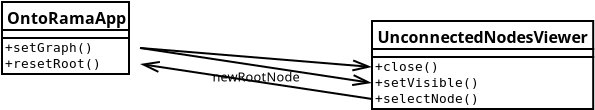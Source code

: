 <?xml version="1.0" encoding="UTF-8"?>
<dia:diagram xmlns:dia="http://www.lysator.liu.se/~alla/dia/"><dia:layer name="Background" visible="true"><dia:object type="UML - Class" version="0" id="O0"><dia:attribute name="obj_pos"><dia:point val="3.6,2.25"/></dia:attribute><dia:attribute name="obj_bb"><dia:rectangle val="3.55,2.2;10.55,5.9"/></dia:attribute><dia:attribute name="elem_corner"><dia:point val="3.6,2.25"/></dia:attribute><dia:attribute name="elem_width"><dia:real val="6.9"/></dia:attribute><dia:attribute name="elem_height"><dia:real val="3.6"/></dia:attribute><dia:attribute name="name"><dia:string>#OntoRamaApp#</dia:string></dia:attribute><dia:attribute name="stereotype"><dia:string/></dia:attribute><dia:attribute name="abstract"><dia:boolean val="false"/></dia:attribute><dia:attribute name="suppress_attributes"><dia:boolean val="false"/></dia:attribute><dia:attribute name="suppress_operations"><dia:boolean val="false"/></dia:attribute><dia:attribute name="visible_attributes"><dia:boolean val="true"/></dia:attribute><dia:attribute name="visible_operations"><dia:boolean val="true"/></dia:attribute><dia:attribute name="foreground_color"><dia:color val="#000000"/></dia:attribute><dia:attribute name="background_color"><dia:color val="#ffffff"/></dia:attribute><dia:attribute name="attributes"/><dia:attribute name="operations"><dia:composite type="umloperation"><dia:attribute name="name"><dia:string>#setGraph#</dia:string></dia:attribute><dia:attribute name="type"><dia:string/></dia:attribute><dia:attribute name="visibility"><dia:enum val="0"/></dia:attribute><dia:attribute name="abstract"><dia:boolean val="false"/></dia:attribute><dia:attribute name="class_scope"><dia:boolean val="false"/></dia:attribute><dia:attribute name="parameters"/></dia:composite><dia:composite type="umloperation"><dia:attribute name="name"><dia:string>#resetRoot#</dia:string></dia:attribute><dia:attribute name="type"><dia:string/></dia:attribute><dia:attribute name="visibility"><dia:enum val="0"/></dia:attribute><dia:attribute name="abstract"><dia:boolean val="false"/></dia:attribute><dia:attribute name="class_scope"><dia:boolean val="false"/></dia:attribute><dia:attribute name="parameters"/></dia:composite></dia:attribute><dia:attribute name="template"><dia:boolean val="false"/></dia:attribute><dia:attribute name="templates"/></dia:object><dia:object type="UML - Class" version="0" id="O1"><dia:attribute name="obj_pos"><dia:point val="22.1,3.2"/></dia:attribute><dia:attribute name="obj_bb"><dia:rectangle val="22.05,3.15;34.02,7.65"/></dia:attribute><dia:attribute name="elem_corner"><dia:point val="22.1,3.2"/></dia:attribute><dia:attribute name="elem_width"><dia:real val="11.87"/></dia:attribute><dia:attribute name="elem_height"><dia:real val="4.4"/></dia:attribute><dia:attribute name="name"><dia:string>#UnconnectedNodesViewer#</dia:string></dia:attribute><dia:attribute name="stereotype"><dia:string/></dia:attribute><dia:attribute name="abstract"><dia:boolean val="false"/></dia:attribute><dia:attribute name="suppress_attributes"><dia:boolean val="false"/></dia:attribute><dia:attribute name="suppress_operations"><dia:boolean val="false"/></dia:attribute><dia:attribute name="visible_attributes"><dia:boolean val="true"/></dia:attribute><dia:attribute name="visible_operations"><dia:boolean val="true"/></dia:attribute><dia:attribute name="foreground_color"><dia:color val="#000000"/></dia:attribute><dia:attribute name="background_color"><dia:color val="#ffffff"/></dia:attribute><dia:attribute name="attributes"/><dia:attribute name="operations"><dia:composite type="umloperation"><dia:attribute name="name"><dia:string>#close#</dia:string></dia:attribute><dia:attribute name="type"><dia:string/></dia:attribute><dia:attribute name="visibility"><dia:enum val="0"/></dia:attribute><dia:attribute name="abstract"><dia:boolean val="false"/></dia:attribute><dia:attribute name="class_scope"><dia:boolean val="false"/></dia:attribute><dia:attribute name="parameters"/></dia:composite><dia:composite type="umloperation"><dia:attribute name="name"><dia:string>#setVisible#</dia:string></dia:attribute><dia:attribute name="type"><dia:string/></dia:attribute><dia:attribute name="visibility"><dia:enum val="0"/></dia:attribute><dia:attribute name="abstract"><dia:boolean val="false"/></dia:attribute><dia:attribute name="class_scope"><dia:boolean val="false"/></dia:attribute><dia:attribute name="parameters"/></dia:composite><dia:composite type="umloperation"><dia:attribute name="name"><dia:string>#selectNode#</dia:string></dia:attribute><dia:attribute name="type"><dia:string/></dia:attribute><dia:attribute name="visibility"><dia:enum val="0"/></dia:attribute><dia:attribute name="abstract"><dia:boolean val="false"/></dia:attribute><dia:attribute name="class_scope"><dia:boolean val="false"/></dia:attribute><dia:attribute name="parameters"/></dia:composite></dia:attribute><dia:attribute name="template"><dia:boolean val="false"/></dia:attribute><dia:attribute name="templates"/></dia:object><dia:object type="UML - Message" version="0" id="O2"><dia:attribute name="obj_pos"><dia:point val="10.5,4.55"/></dia:attribute><dia:attribute name="obj_bb"><dia:rectangle val="10.444,4.493;22.209,6.703"/></dia:attribute><dia:attribute name="conn_endpoints"><dia:point val="10.5,4.55"/><dia:point val="22.1,6.3"/></dia:attribute><dia:attribute name="text"><dia:string>##</dia:string></dia:attribute><dia:attribute name="type"><dia:enum val="3"/></dia:attribute><dia:attribute name="text_pos"><dia:point val="16.3,5.425"/></dia:attribute><dia:connections><dia:connection handle="0" to="O0" connection="9"/><dia:connection handle="1" to="O1" connection="10"/></dia:connections></dia:object><dia:object type="UML - Message" version="0" id="O3"><dia:attribute name="obj_pos"><dia:point val="10.5,4.55"/></dia:attribute><dia:attribute name="obj_bb"><dia:rectangle val="10.447,4.385;22.183,5.903"/></dia:attribute><dia:attribute name="conn_endpoints"><dia:point val="10.5,4.55"/><dia:point val="22.1,5.5"/></dia:attribute><dia:attribute name="text"><dia:string>##</dia:string></dia:attribute><dia:attribute name="type"><dia:enum val="3"/></dia:attribute><dia:attribute name="text_pos"><dia:point val="16.3,5.025"/></dia:attribute><dia:connections><dia:connection handle="0" to="O0" connection="9"/><dia:connection handle="1" to="O1" connection="8"/></dia:connections></dia:object><dia:object type="UML - Message" version="0" id="O4"><dia:attribute name="obj_pos"><dia:point val="22.1,7.1"/></dia:attribute><dia:attribute name="obj_bb"><dia:rectangle val="10.391,4.947;22.157,7.157"/></dia:attribute><dia:attribute name="conn_endpoints"><dia:point val="22.1,7.1"/><dia:point val="10.5,5.35"/></dia:attribute><dia:attribute name="text"><dia:string>#newRootNode#</dia:string></dia:attribute><dia:attribute name="type"><dia:enum val="3"/></dia:attribute><dia:attribute name="text_pos"><dia:point val="16.3,6.225"/></dia:attribute><dia:connections><dia:connection handle="0" to="O1" connection="12"/><dia:connection handle="1" to="O0" connection="11"/></dia:connections></dia:object></dia:layer></dia:diagram>
